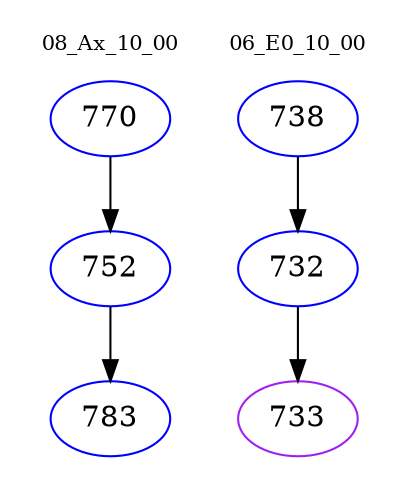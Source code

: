 digraph{
subgraph cluster_0 {
color = white
label = "08_Ax_10_00";
fontsize=10;
T0_770 [label="770", color="blue"]
T0_770 -> T0_752 [color="black"]
T0_752 [label="752", color="blue"]
T0_752 -> T0_783 [color="black"]
T0_783 [label="783", color="blue"]
}
subgraph cluster_1 {
color = white
label = "06_E0_10_00";
fontsize=10;
T1_738 [label="738", color="blue"]
T1_738 -> T1_732 [color="black"]
T1_732 [label="732", color="blue"]
T1_732 -> T1_733 [color="black"]
T1_733 [label="733", color="purple"]
}
}
